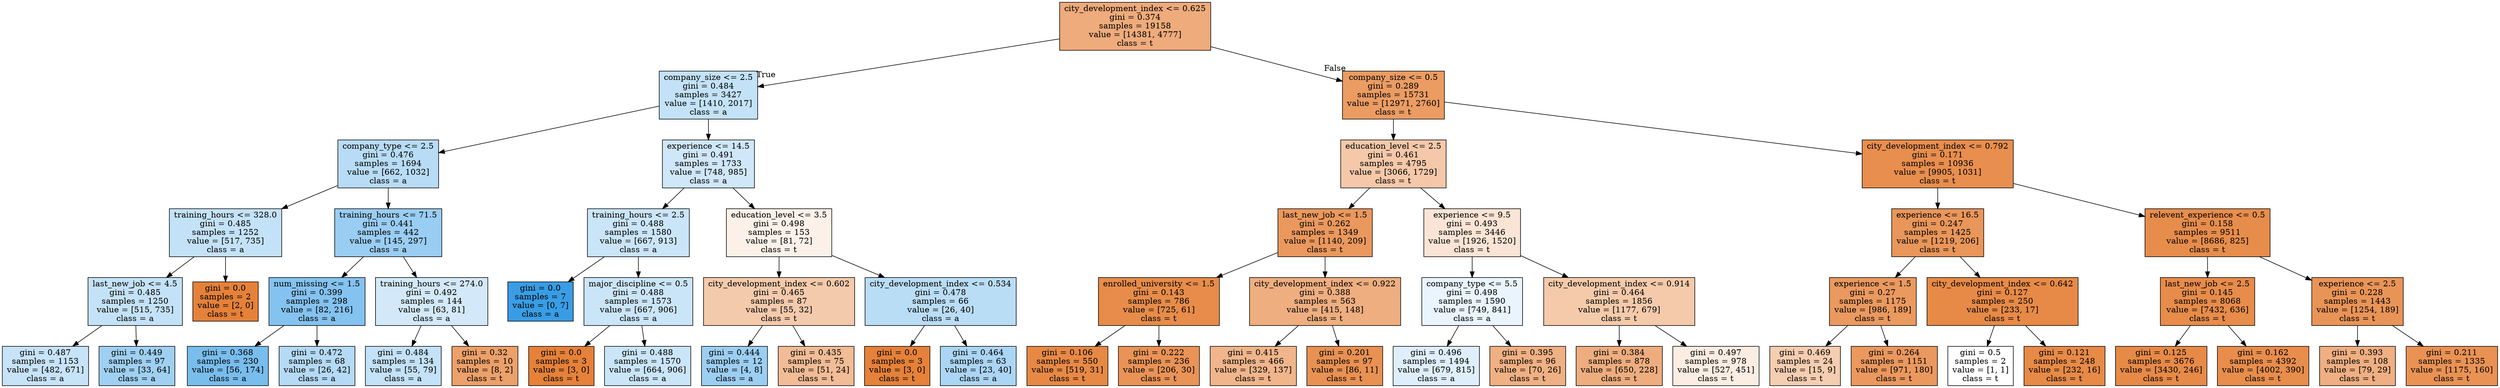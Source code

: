 digraph Tree {
node [shape=box, style="filled", color="black"] ;
0 [label="city_development_index <= 0.625\ngini = 0.374\nsamples = 19158\nvalue = [14381, 4777]\nclass = t", fillcolor="#eeab7b"] ;
1 [label="company_size <= 2.5\ngini = 0.484\nsamples = 3427\nvalue = [1410, 2017]\nclass = a", fillcolor="#c3e2f7"] ;
0 -> 1 [labeldistance=2.5, labelangle=45, headlabel="True"] ;
2 [label="company_type <= 2.5\ngini = 0.476\nsamples = 1694\nvalue = [662, 1032]\nclass = a", fillcolor="#b8dcf6"] ;
1 -> 2 ;
3 [label="training_hours <= 328.0\ngini = 0.485\nsamples = 1252\nvalue = [517, 735]\nclass = a", fillcolor="#c4e2f7"] ;
2 -> 3 ;
4 [label="last_new_job <= 4.5\ngini = 0.485\nsamples = 1250\nvalue = [515, 735]\nclass = a", fillcolor="#c4e2f7"] ;
3 -> 4 ;
5 [label="gini = 0.487\nsamples = 1153\nvalue = [482, 671]\nclass = a", fillcolor="#c7e3f8"] ;
4 -> 5 ;
6 [label="gini = 0.449\nsamples = 97\nvalue = [33, 64]\nclass = a", fillcolor="#9fd0f2"] ;
4 -> 6 ;
7 [label="gini = 0.0\nsamples = 2\nvalue = [2, 0]\nclass = t", fillcolor="#e58139"] ;
3 -> 7 ;
8 [label="training_hours <= 71.5\ngini = 0.441\nsamples = 442\nvalue = [145, 297]\nclass = a", fillcolor="#9acdf2"] ;
2 -> 8 ;
9 [label="num_missing <= 1.5\ngini = 0.399\nsamples = 298\nvalue = [82, 216]\nclass = a", fillcolor="#84c2ef"] ;
8 -> 9 ;
10 [label="gini = 0.368\nsamples = 230\nvalue = [56, 174]\nclass = a", fillcolor="#79bded"] ;
9 -> 10 ;
11 [label="gini = 0.472\nsamples = 68\nvalue = [26, 42]\nclass = a", fillcolor="#b4daf5"] ;
9 -> 11 ;
12 [label="training_hours <= 274.0\ngini = 0.492\nsamples = 144\nvalue = [63, 81]\nclass = a", fillcolor="#d3e9f9"] ;
8 -> 12 ;
13 [label="gini = 0.484\nsamples = 134\nvalue = [55, 79]\nclass = a", fillcolor="#c3e1f7"] ;
12 -> 13 ;
14 [label="gini = 0.32\nsamples = 10\nvalue = [8, 2]\nclass = t", fillcolor="#eca06a"] ;
12 -> 14 ;
15 [label="experience <= 14.5\ngini = 0.491\nsamples = 1733\nvalue = [748, 985]\nclass = a", fillcolor="#cfe7f9"] ;
1 -> 15 ;
16 [label="training_hours <= 2.5\ngini = 0.488\nsamples = 1580\nvalue = [667, 913]\nclass = a", fillcolor="#cae5f8"] ;
15 -> 16 ;
17 [label="gini = 0.0\nsamples = 7\nvalue = [0, 7]\nclass = a", fillcolor="#399de5"] ;
16 -> 17 ;
18 [label="major_discipline <= 0.5\ngini = 0.488\nsamples = 1573\nvalue = [667, 906]\nclass = a", fillcolor="#cbe5f8"] ;
16 -> 18 ;
19 [label="gini = 0.0\nsamples = 3\nvalue = [3, 0]\nclass = t", fillcolor="#e58139"] ;
18 -> 19 ;
20 [label="gini = 0.488\nsamples = 1570\nvalue = [664, 906]\nclass = a", fillcolor="#cae5f8"] ;
18 -> 20 ;
21 [label="education_level <= 3.5\ngini = 0.498\nsamples = 153\nvalue = [81, 72]\nclass = t", fillcolor="#fcf1e9"] ;
15 -> 21 ;
22 [label="city_development_index <= 0.602\ngini = 0.465\nsamples = 87\nvalue = [55, 32]\nclass = t", fillcolor="#f4caac"] ;
21 -> 22 ;
23 [label="gini = 0.444\nsamples = 12\nvalue = [4, 8]\nclass = a", fillcolor="#9ccef2"] ;
22 -> 23 ;
24 [label="gini = 0.435\nsamples = 75\nvalue = [51, 24]\nclass = t", fillcolor="#f1bc96"] ;
22 -> 24 ;
25 [label="city_development_index <= 0.534\ngini = 0.478\nsamples = 66\nvalue = [26, 40]\nclass = a", fillcolor="#baddf6"] ;
21 -> 25 ;
26 [label="gini = 0.0\nsamples = 3\nvalue = [3, 0]\nclass = t", fillcolor="#e58139"] ;
25 -> 26 ;
27 [label="gini = 0.464\nsamples = 63\nvalue = [23, 40]\nclass = a", fillcolor="#abd5f4"] ;
25 -> 27 ;
28 [label="company_size <= 0.5\ngini = 0.289\nsamples = 15731\nvalue = [12971, 2760]\nclass = t", fillcolor="#eb9c63"] ;
0 -> 28 [labeldistance=2.5, labelangle=-45, headlabel="False"] ;
29 [label="education_level <= 2.5\ngini = 0.461\nsamples = 4795\nvalue = [3066, 1729]\nclass = t", fillcolor="#f4c8a9"] ;
28 -> 29 ;
30 [label="last_new_job <= 1.5\ngini = 0.262\nsamples = 1349\nvalue = [1140, 209]\nclass = t", fillcolor="#ea985d"] ;
29 -> 30 ;
31 [label="enrolled_university <= 1.5\ngini = 0.143\nsamples = 786\nvalue = [725, 61]\nclass = t", fillcolor="#e78c4a"] ;
30 -> 31 ;
32 [label="gini = 0.106\nsamples = 550\nvalue = [519, 31]\nclass = t", fillcolor="#e78945"] ;
31 -> 32 ;
33 [label="gini = 0.222\nsamples = 236\nvalue = [206, 30]\nclass = t", fillcolor="#e99356"] ;
31 -> 33 ;
34 [label="city_development_index <= 0.922\ngini = 0.388\nsamples = 563\nvalue = [415, 148]\nclass = t", fillcolor="#eeae80"] ;
30 -> 34 ;
35 [label="gini = 0.415\nsamples = 466\nvalue = [329, 137]\nclass = t", fillcolor="#f0b58b"] ;
34 -> 35 ;
36 [label="gini = 0.201\nsamples = 97\nvalue = [86, 11]\nclass = t", fillcolor="#e89152"] ;
34 -> 36 ;
37 [label="experience <= 9.5\ngini = 0.493\nsamples = 3446\nvalue = [1926, 1520]\nclass = t", fillcolor="#fae4d5"] ;
29 -> 37 ;
38 [label="company_type <= 5.5\ngini = 0.498\nsamples = 1590\nvalue = [749, 841]\nclass = a", fillcolor="#e9f4fc"] ;
37 -> 38 ;
39 [label="gini = 0.496\nsamples = 1494\nvalue = [679, 815]\nclass = a", fillcolor="#deeffb"] ;
38 -> 39 ;
40 [label="gini = 0.395\nsamples = 96\nvalue = [70, 26]\nclass = t", fillcolor="#efb083"] ;
38 -> 40 ;
41 [label="city_development_index <= 0.914\ngini = 0.464\nsamples = 1856\nvalue = [1177, 679]\nclass = t", fillcolor="#f4caab"] ;
37 -> 41 ;
42 [label="gini = 0.384\nsamples = 878\nvalue = [650, 228]\nclass = t", fillcolor="#eead7e"] ;
41 -> 42 ;
43 [label="gini = 0.497\nsamples = 978\nvalue = [527, 451]\nclass = t", fillcolor="#fbede2"] ;
41 -> 43 ;
44 [label="city_development_index <= 0.792\ngini = 0.171\nsamples = 10936\nvalue = [9905, 1031]\nclass = t", fillcolor="#e88e4e"] ;
28 -> 44 ;
45 [label="experience <= 16.5\ngini = 0.247\nsamples = 1425\nvalue = [1219, 206]\nclass = t", fillcolor="#e9965a"] ;
44 -> 45 ;
46 [label="experience <= 1.5\ngini = 0.27\nsamples = 1175\nvalue = [986, 189]\nclass = t", fillcolor="#ea995f"] ;
45 -> 46 ;
47 [label="gini = 0.469\nsamples = 24\nvalue = [15, 9]\nclass = t", fillcolor="#f5cdb0"] ;
46 -> 47 ;
48 [label="gini = 0.264\nsamples = 1151\nvalue = [971, 180]\nclass = t", fillcolor="#ea985e"] ;
46 -> 48 ;
49 [label="city_development_index <= 0.642\ngini = 0.127\nsamples = 250\nvalue = [233, 17]\nclass = t", fillcolor="#e78a47"] ;
45 -> 49 ;
50 [label="gini = 0.5\nsamples = 2\nvalue = [1, 1]\nclass = t", fillcolor="#ffffff"] ;
49 -> 50 ;
51 [label="gini = 0.121\nsamples = 248\nvalue = [232, 16]\nclass = t", fillcolor="#e78a47"] ;
49 -> 51 ;
52 [label="relevent_experience <= 0.5\ngini = 0.158\nsamples = 9511\nvalue = [8686, 825]\nclass = t", fillcolor="#e78d4c"] ;
44 -> 52 ;
53 [label="last_new_job <= 2.5\ngini = 0.145\nsamples = 8068\nvalue = [7432, 636]\nclass = t", fillcolor="#e78c4a"] ;
52 -> 53 ;
54 [label="gini = 0.125\nsamples = 3676\nvalue = [3430, 246]\nclass = t", fillcolor="#e78a47"] ;
53 -> 54 ;
55 [label="gini = 0.162\nsamples = 4392\nvalue = [4002, 390]\nclass = t", fillcolor="#e88d4c"] ;
53 -> 55 ;
56 [label="experience <= 2.5\ngini = 0.228\nsamples = 1443\nvalue = [1254, 189]\nclass = t", fillcolor="#e99457"] ;
52 -> 56 ;
57 [label="gini = 0.393\nsamples = 108\nvalue = [79, 29]\nclass = t", fillcolor="#efaf82"] ;
56 -> 57 ;
58 [label="gini = 0.211\nsamples = 1335\nvalue = [1175, 160]\nclass = t", fillcolor="#e99254"] ;
56 -> 58 ;
}